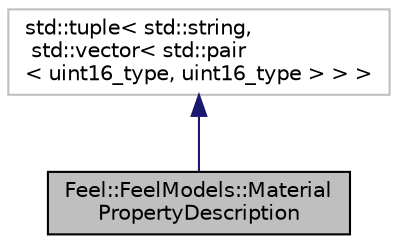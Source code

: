 digraph "Feel::FeelModels::MaterialPropertyDescription"
{
 // LATEX_PDF_SIZE
  edge [fontname="Helvetica",fontsize="10",labelfontname="Helvetica",labelfontsize="10"];
  node [fontname="Helvetica",fontsize="10",shape=record];
  Node1 [label="Feel::FeelModels::Material\lPropertyDescription",height=0.2,width=0.4,color="black", fillcolor="grey75", style="filled", fontcolor="black",tooltip=" "];
  Node2 -> Node1 [dir="back",color="midnightblue",fontsize="10",style="solid",fontname="Helvetica"];
  Node2 [label="std::tuple\< std::string,\l std::vector\< std::pair\l\< uint16_type, uint16_type \> \> \>",height=0.2,width=0.4,color="grey75", fillcolor="white", style="filled",tooltip=" "];
}
